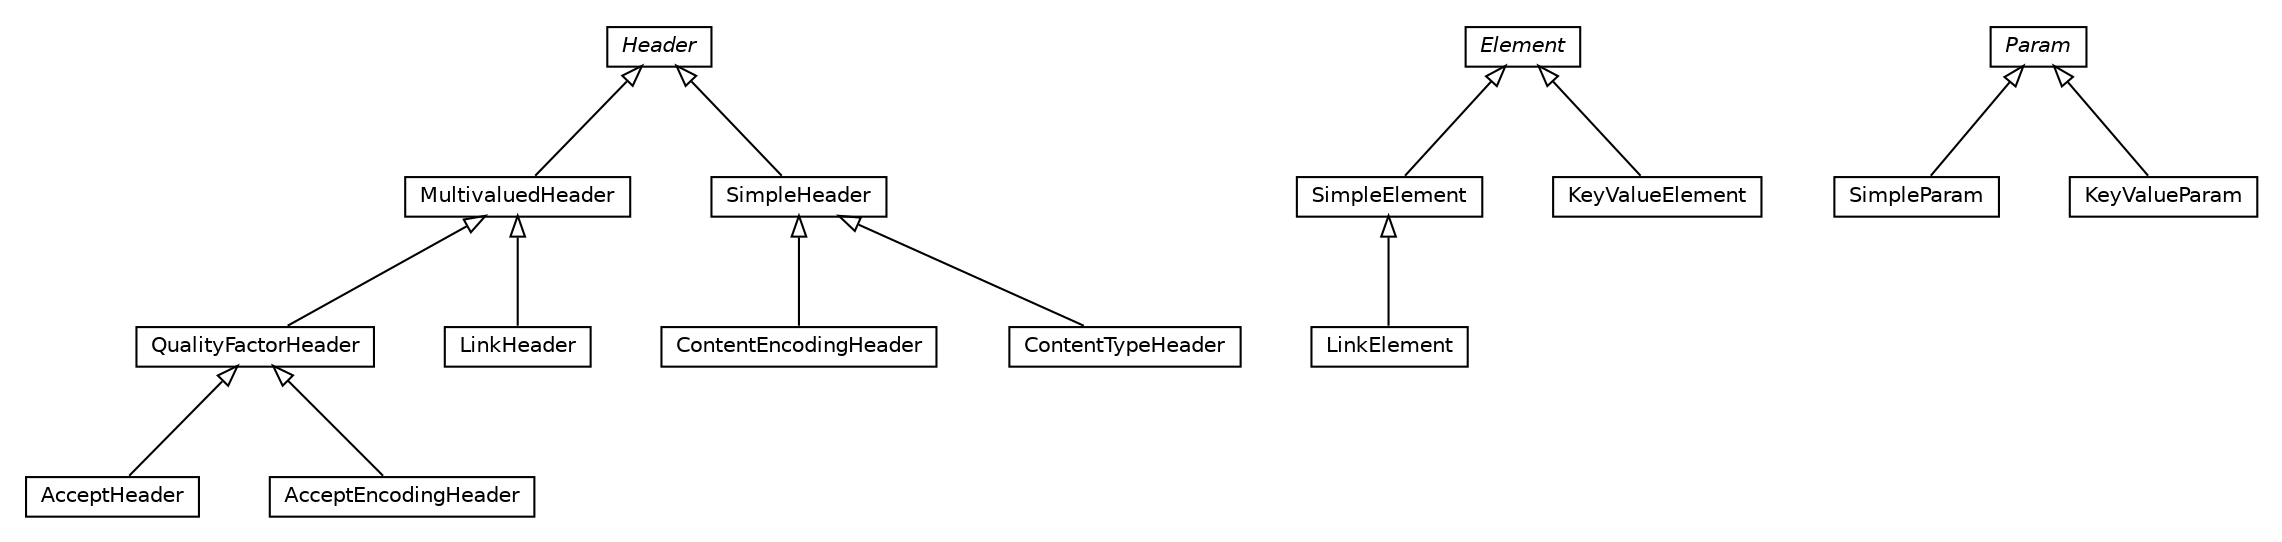 #!/usr/local/bin/dot
#
# Class diagram 
# Generated by UMLGraph version R5_6-24-gf6e263 (http://www.umlgraph.org/)
#

digraph G {
	edge [fontname="Helvetica",fontsize=10,labelfontname="Helvetica",labelfontsize=10];
	node [fontname="Helvetica",fontsize=10,shape=plaintext];
	nodesep=0.25;
	ranksep=0.5;
	// io.reinert.requestor.core.header.AcceptHeader
	c3153 [label=<<table title="io.reinert.requestor.core.header.AcceptHeader" border="0" cellborder="1" cellspacing="0" cellpadding="2" port="p" href="./AcceptHeader.html">
		<tr><td><table border="0" cellspacing="0" cellpadding="1">
<tr><td align="center" balign="center"> AcceptHeader </td></tr>
		</table></td></tr>
		</table>>, URL="./AcceptHeader.html", fontname="Helvetica", fontcolor="black", fontsize=10.0];
	// io.reinert.requestor.core.header.QualityFactorHeader
	c3154 [label=<<table title="io.reinert.requestor.core.header.QualityFactorHeader" border="0" cellborder="1" cellspacing="0" cellpadding="2" port="p" href="./QualityFactorHeader.html">
		<tr><td><table border="0" cellspacing="0" cellpadding="1">
<tr><td align="center" balign="center"> QualityFactorHeader </td></tr>
		</table></td></tr>
		</table>>, URL="./QualityFactorHeader.html", fontname="Helvetica", fontcolor="black", fontsize=10.0];
	// io.reinert.requestor.core.header.ContentEncodingHeader
	c3155 [label=<<table title="io.reinert.requestor.core.header.ContentEncodingHeader" border="0" cellborder="1" cellspacing="0" cellpadding="2" port="p" href="./ContentEncodingHeader.html">
		<tr><td><table border="0" cellspacing="0" cellpadding="1">
<tr><td align="center" balign="center"> ContentEncodingHeader </td></tr>
		</table></td></tr>
		</table>>, URL="./ContentEncodingHeader.html", fontname="Helvetica", fontcolor="black", fontsize=10.0];
	// io.reinert.requestor.core.header.LinkElement
	c3156 [label=<<table title="io.reinert.requestor.core.header.LinkElement" border="0" cellborder="1" cellspacing="0" cellpadding="2" port="p" href="./LinkElement.html">
		<tr><td><table border="0" cellspacing="0" cellpadding="1">
<tr><td align="center" balign="center"> LinkElement </td></tr>
		</table></td></tr>
		</table>>, URL="./LinkElement.html", fontname="Helvetica", fontcolor="black", fontsize=10.0];
	// io.reinert.requestor.core.header.MultivaluedHeader
	c3157 [label=<<table title="io.reinert.requestor.core.header.MultivaluedHeader" border="0" cellborder="1" cellspacing="0" cellpadding="2" port="p" href="./MultivaluedHeader.html">
		<tr><td><table border="0" cellspacing="0" cellpadding="1">
<tr><td align="center" balign="center"> MultivaluedHeader </td></tr>
		</table></td></tr>
		</table>>, URL="./MultivaluedHeader.html", fontname="Helvetica", fontcolor="black", fontsize=10.0];
	// io.reinert.requestor.core.header.SimpleHeader
	c3158 [label=<<table title="io.reinert.requestor.core.header.SimpleHeader" border="0" cellborder="1" cellspacing="0" cellpadding="2" port="p" href="./SimpleHeader.html">
		<tr><td><table border="0" cellspacing="0" cellpadding="1">
<tr><td align="center" balign="center"> SimpleHeader </td></tr>
		</table></td></tr>
		</table>>, URL="./SimpleHeader.html", fontname="Helvetica", fontcolor="black", fontsize=10.0];
	// io.reinert.requestor.core.header.Header
	c3159 [label=<<table title="io.reinert.requestor.core.header.Header" border="0" cellborder="1" cellspacing="0" cellpadding="2" port="p" href="./Header.html">
		<tr><td><table border="0" cellspacing="0" cellpadding="1">
<tr><td align="center" balign="center"><font face="Helvetica-Oblique"> Header </font></td></tr>
		</table></td></tr>
		</table>>, URL="./Header.html", fontname="Helvetica", fontcolor="black", fontsize=10.0];
	// io.reinert.requestor.core.header.Element
	c3160 [label=<<table title="io.reinert.requestor.core.header.Element" border="0" cellborder="1" cellspacing="0" cellpadding="2" port="p" href="./Element.html">
		<tr><td><table border="0" cellspacing="0" cellpadding="1">
<tr><td align="center" balign="center"><font face="Helvetica-Oblique"> Element </font></td></tr>
		</table></td></tr>
		</table>>, URL="./Element.html", fontname="Helvetica", fontcolor="black", fontsize=10.0];
	// io.reinert.requestor.core.header.Element.SimpleElement
	c3161 [label=<<table title="io.reinert.requestor.core.header.Element.SimpleElement" border="0" cellborder="1" cellspacing="0" cellpadding="2" port="p" href="./Element.SimpleElement.html">
		<tr><td><table border="0" cellspacing="0" cellpadding="1">
<tr><td align="center" balign="center"> SimpleElement </td></tr>
		</table></td></tr>
		</table>>, URL="./Element.SimpleElement.html", fontname="Helvetica", fontcolor="black", fontsize=10.0];
	// io.reinert.requestor.core.header.Element.KeyValueElement
	c3162 [label=<<table title="io.reinert.requestor.core.header.Element.KeyValueElement" border="0" cellborder="1" cellspacing="0" cellpadding="2" port="p" href="./Element.KeyValueElement.html">
		<tr><td><table border="0" cellspacing="0" cellpadding="1">
<tr><td align="center" balign="center"> KeyValueElement </td></tr>
		</table></td></tr>
		</table>>, URL="./Element.KeyValueElement.html", fontname="Helvetica", fontcolor="black", fontsize=10.0];
	// io.reinert.requestor.core.header.ContentTypeHeader
	c3163 [label=<<table title="io.reinert.requestor.core.header.ContentTypeHeader" border="0" cellborder="1" cellspacing="0" cellpadding="2" port="p" href="./ContentTypeHeader.html">
		<tr><td><table border="0" cellspacing="0" cellpadding="1">
<tr><td align="center" balign="center"> ContentTypeHeader </td></tr>
		</table></td></tr>
		</table>>, URL="./ContentTypeHeader.html", fontname="Helvetica", fontcolor="black", fontsize=10.0];
	// io.reinert.requestor.core.header.Param
	c3164 [label=<<table title="io.reinert.requestor.core.header.Param" border="0" cellborder="1" cellspacing="0" cellpadding="2" port="p" href="./Param.html">
		<tr><td><table border="0" cellspacing="0" cellpadding="1">
<tr><td align="center" balign="center"><font face="Helvetica-Oblique"> Param </font></td></tr>
		</table></td></tr>
		</table>>, URL="./Param.html", fontname="Helvetica", fontcolor="black", fontsize=10.0];
	// io.reinert.requestor.core.header.Param.SimpleParam
	c3165 [label=<<table title="io.reinert.requestor.core.header.Param.SimpleParam" border="0" cellborder="1" cellspacing="0" cellpadding="2" port="p" href="./Param.SimpleParam.html">
		<tr><td><table border="0" cellspacing="0" cellpadding="1">
<tr><td align="center" balign="center"> SimpleParam </td></tr>
		</table></td></tr>
		</table>>, URL="./Param.SimpleParam.html", fontname="Helvetica", fontcolor="black", fontsize=10.0];
	// io.reinert.requestor.core.header.Param.KeyValueParam
	c3166 [label=<<table title="io.reinert.requestor.core.header.Param.KeyValueParam" border="0" cellborder="1" cellspacing="0" cellpadding="2" port="p" href="./Param.KeyValueParam.html">
		<tr><td><table border="0" cellspacing="0" cellpadding="1">
<tr><td align="center" balign="center"> KeyValueParam </td></tr>
		</table></td></tr>
		</table>>, URL="./Param.KeyValueParam.html", fontname="Helvetica", fontcolor="black", fontsize=10.0];
	// io.reinert.requestor.core.header.AcceptEncodingHeader
	c3167 [label=<<table title="io.reinert.requestor.core.header.AcceptEncodingHeader" border="0" cellborder="1" cellspacing="0" cellpadding="2" port="p" href="./AcceptEncodingHeader.html">
		<tr><td><table border="0" cellspacing="0" cellpadding="1">
<tr><td align="center" balign="center"> AcceptEncodingHeader </td></tr>
		</table></td></tr>
		</table>>, URL="./AcceptEncodingHeader.html", fontname="Helvetica", fontcolor="black", fontsize=10.0];
	// io.reinert.requestor.core.header.LinkHeader
	c3168 [label=<<table title="io.reinert.requestor.core.header.LinkHeader" border="0" cellborder="1" cellspacing="0" cellpadding="2" port="p" href="./LinkHeader.html">
		<tr><td><table border="0" cellspacing="0" cellpadding="1">
<tr><td align="center" balign="center"> LinkHeader </td></tr>
		</table></td></tr>
		</table>>, URL="./LinkHeader.html", fontname="Helvetica", fontcolor="black", fontsize=10.0];
	//io.reinert.requestor.core.header.AcceptHeader extends io.reinert.requestor.core.header.QualityFactorHeader
	c3154:p -> c3153:p [dir=back,arrowtail=empty];
	//io.reinert.requestor.core.header.QualityFactorHeader extends io.reinert.requestor.core.header.MultivaluedHeader
	c3157:p -> c3154:p [dir=back,arrowtail=empty];
	//io.reinert.requestor.core.header.ContentEncodingHeader extends io.reinert.requestor.core.header.SimpleHeader
	c3158:p -> c3155:p [dir=back,arrowtail=empty];
	//io.reinert.requestor.core.header.LinkElement extends io.reinert.requestor.core.header.Element.SimpleElement
	c3161:p -> c3156:p [dir=back,arrowtail=empty];
	//io.reinert.requestor.core.header.MultivaluedHeader extends io.reinert.requestor.core.header.Header
	c3159:p -> c3157:p [dir=back,arrowtail=empty];
	//io.reinert.requestor.core.header.SimpleHeader extends io.reinert.requestor.core.header.Header
	c3159:p -> c3158:p [dir=back,arrowtail=empty];
	//io.reinert.requestor.core.header.Element.SimpleElement extends io.reinert.requestor.core.header.Element
	c3160:p -> c3161:p [dir=back,arrowtail=empty];
	//io.reinert.requestor.core.header.Element.KeyValueElement extends io.reinert.requestor.core.header.Element
	c3160:p -> c3162:p [dir=back,arrowtail=empty];
	//io.reinert.requestor.core.header.ContentTypeHeader extends io.reinert.requestor.core.header.SimpleHeader
	c3158:p -> c3163:p [dir=back,arrowtail=empty];
	//io.reinert.requestor.core.header.Param.SimpleParam extends io.reinert.requestor.core.header.Param
	c3164:p -> c3165:p [dir=back,arrowtail=empty];
	//io.reinert.requestor.core.header.Param.KeyValueParam extends io.reinert.requestor.core.header.Param
	c3164:p -> c3166:p [dir=back,arrowtail=empty];
	//io.reinert.requestor.core.header.AcceptEncodingHeader extends io.reinert.requestor.core.header.QualityFactorHeader
	c3154:p -> c3167:p [dir=back,arrowtail=empty];
	//io.reinert.requestor.core.header.LinkHeader extends io.reinert.requestor.core.header.MultivaluedHeader
	c3157:p -> c3168:p [dir=back,arrowtail=empty];
}

